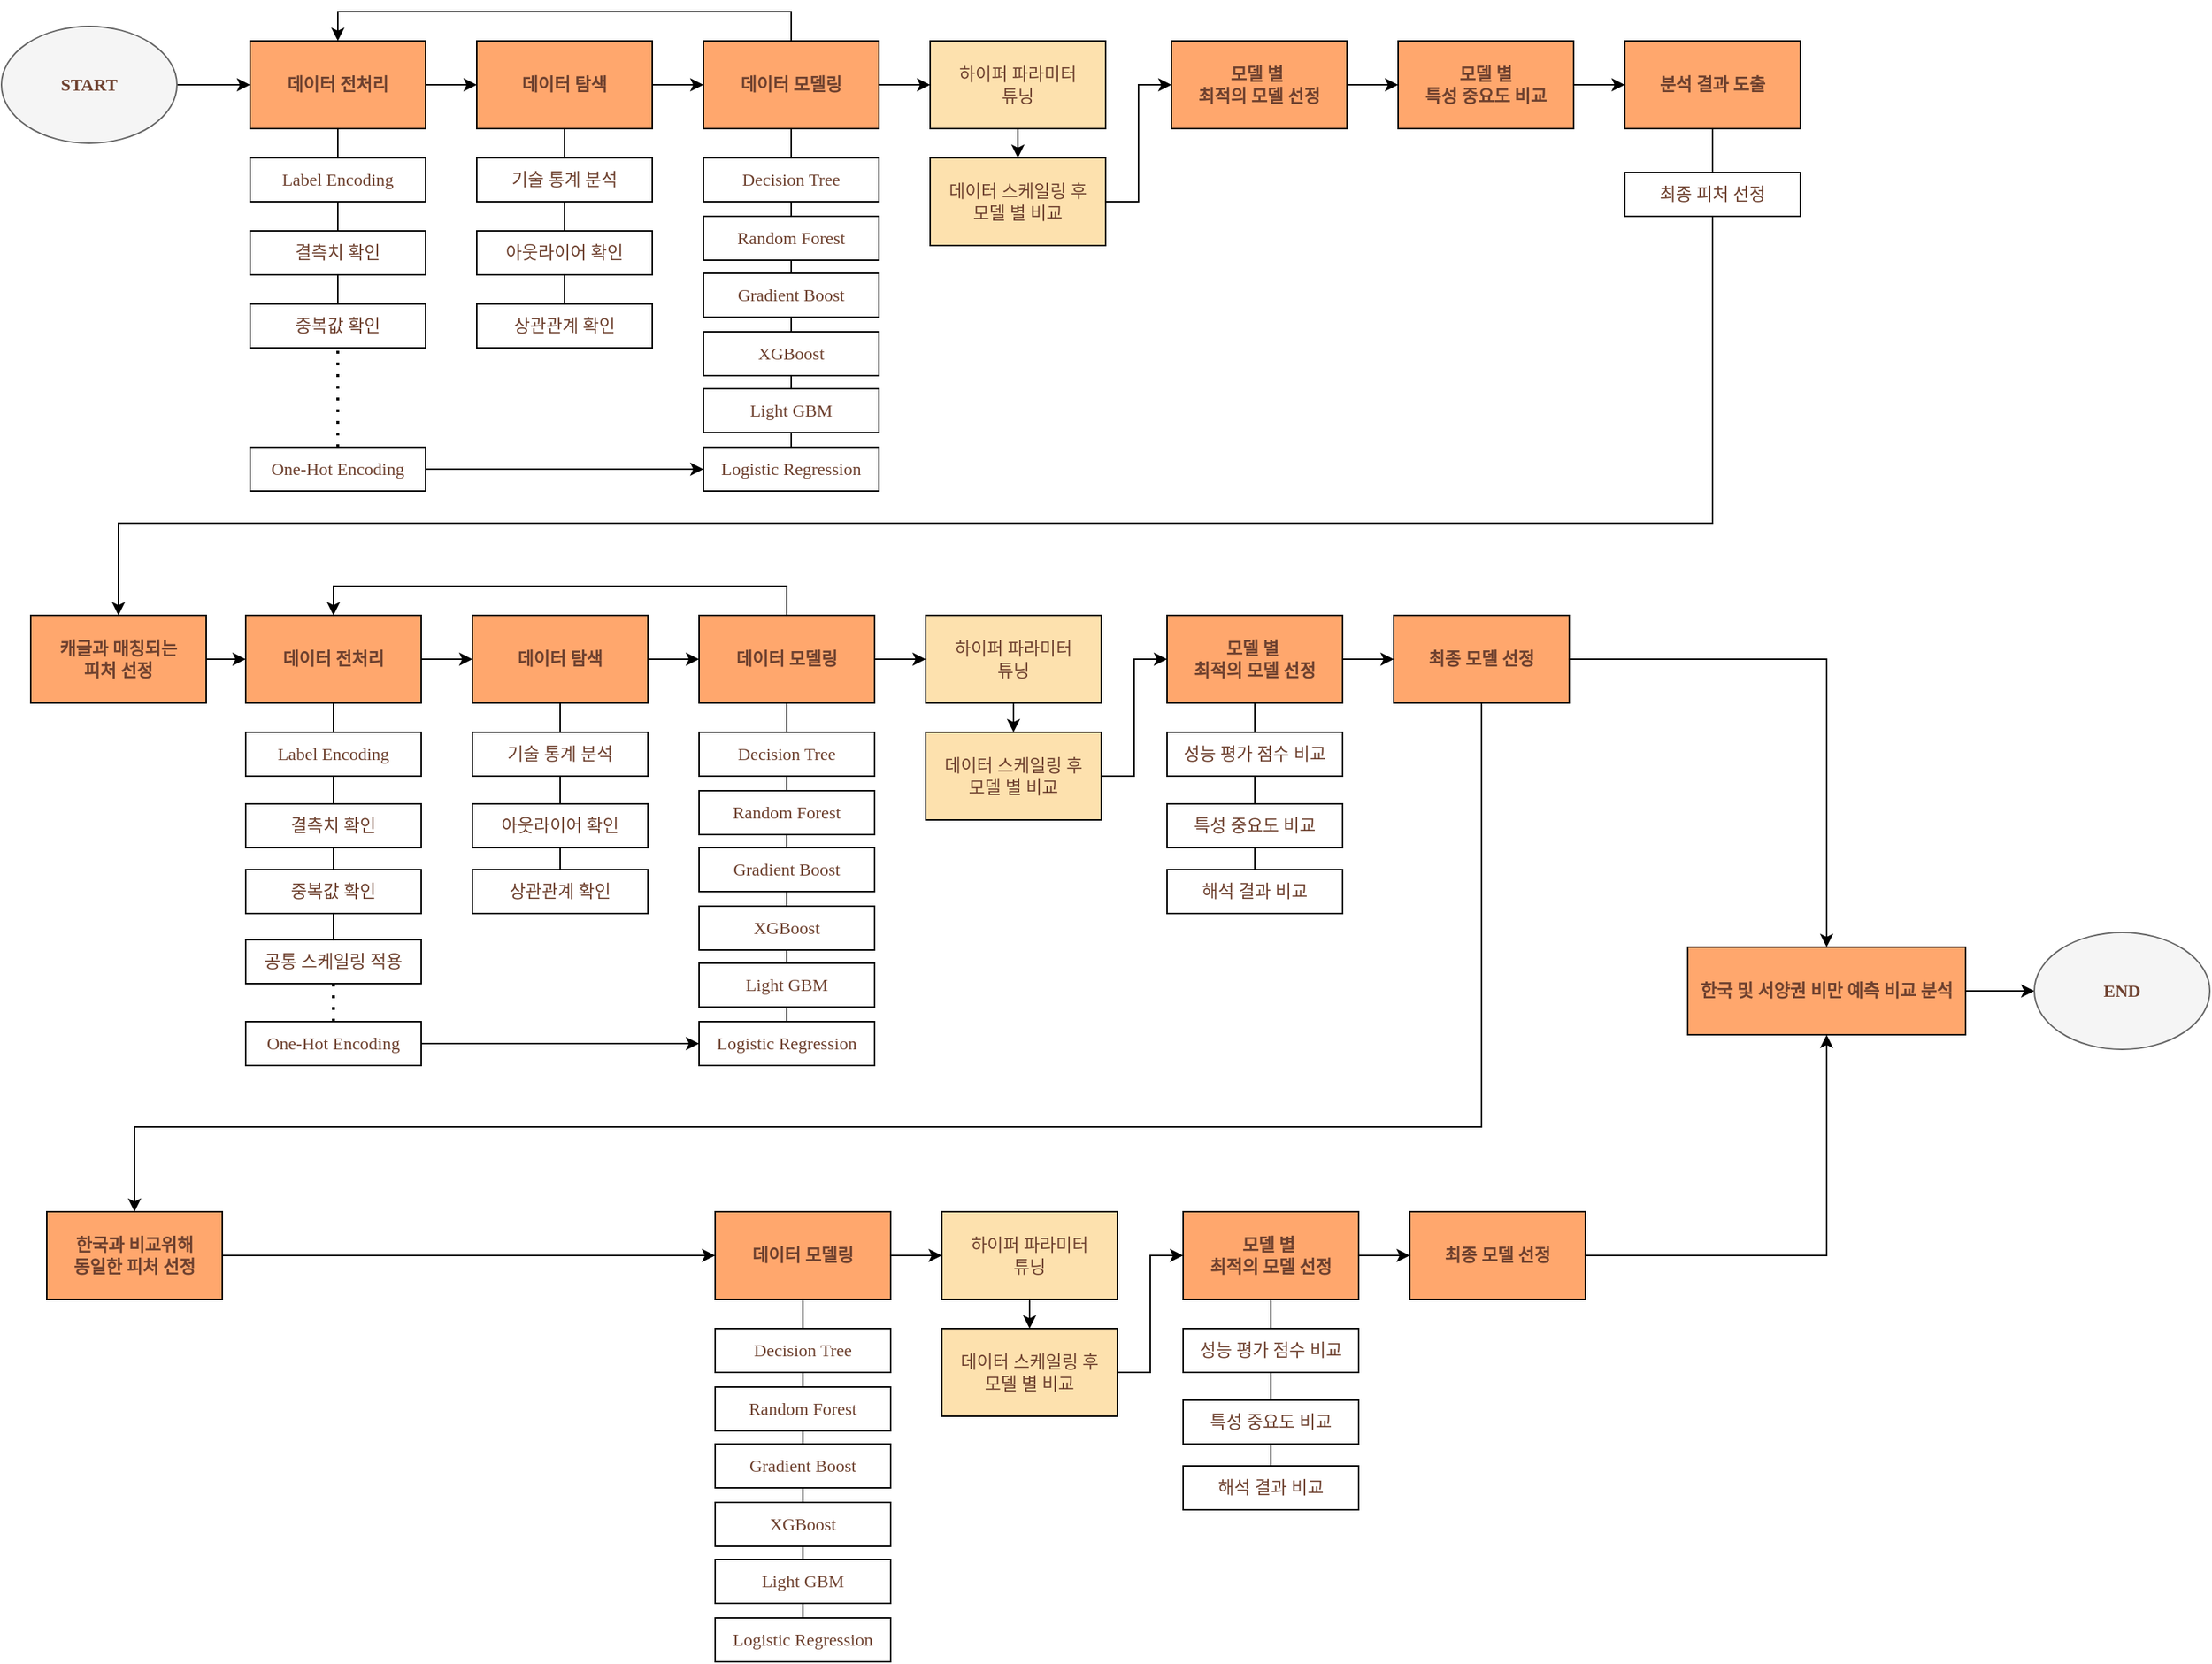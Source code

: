 <mxfile version="24.0.2" type="google">
  <diagram id="kgpKYQtTHZ0yAKxKKP6v" name="Page-1">
    <mxGraphModel grid="0" page="1" gridSize="10" guides="1" tooltips="1" connect="1" arrows="1" fold="1" pageScale="1" pageWidth="850" pageHeight="1300" background="none" math="0" shadow="0">
      <root>
        <mxCell id="0" />
        <mxCell id="1" parent="0" />
        <mxCell id="z5diguLAyFhDsmtFu7SF-65" style="edgeStyle=orthogonalEdgeStyle;rounded=0;orthogonalLoop=1;jettySize=auto;html=1;exitX=1;exitY=0.5;exitDx=0;exitDy=0;fontFamily=noto sans kr;fontColor=#6E412F;" edge="1" parent="1" source="z5diguLAyFhDsmtFu7SF-8" target="z5diguLAyFhDsmtFu7SF-10">
          <mxGeometry relative="1" as="geometry" />
        </mxCell>
        <mxCell id="z5diguLAyFhDsmtFu7SF-8" value="데이터 전처리" style="rounded=0;whiteSpace=wrap;html=1;fontFamily=noto sans kr;fillColor=#FFA76D;fontColor=#6E412F;fontStyle=1" vertex="1" parent="1">
          <mxGeometry x="293" y="130" width="120" height="60" as="geometry" />
        </mxCell>
        <mxCell id="z5diguLAyFhDsmtFu7SF-66" style="edgeStyle=orthogonalEdgeStyle;rounded=0;orthogonalLoop=1;jettySize=auto;html=1;exitX=1;exitY=0.5;exitDx=0;exitDy=0;entryX=0;entryY=0.5;entryDx=0;entryDy=0;fontFamily=noto sans kr;fontColor=#6E412F;" edge="1" parent="1" source="z5diguLAyFhDsmtFu7SF-10" target="z5diguLAyFhDsmtFu7SF-11">
          <mxGeometry relative="1" as="geometry" />
        </mxCell>
        <mxCell id="z5diguLAyFhDsmtFu7SF-10" value="데이터 탐색" style="rounded=0;whiteSpace=wrap;html=1;fontFamily=noto sans kr;fillColor=#FFA76D;fontColor=#6E412F;fontStyle=1" vertex="1" parent="1">
          <mxGeometry x="448" y="130" width="120" height="60" as="geometry" />
        </mxCell>
        <mxCell id="z5diguLAyFhDsmtFu7SF-144" style="edgeStyle=orthogonalEdgeStyle;rounded=0;orthogonalLoop=1;jettySize=auto;html=1;exitX=0.5;exitY=0;exitDx=0;exitDy=0;entryX=0.5;entryY=0;entryDx=0;entryDy=0;fontFamily=noto sans kr;fontColor=#6E412F;" edge="1" parent="1" source="z5diguLAyFhDsmtFu7SF-11" target="z5diguLAyFhDsmtFu7SF-8">
          <mxGeometry relative="1" as="geometry" />
        </mxCell>
        <mxCell id="z5diguLAyFhDsmtFu7SF-149" style="edgeStyle=orthogonalEdgeStyle;rounded=0;orthogonalLoop=1;jettySize=auto;html=1;exitX=1;exitY=0.5;exitDx=0;exitDy=0;entryX=0;entryY=0.5;entryDx=0;entryDy=0;fontFamily=noto sans kr;fontColor=#6E412F;" edge="1" parent="1" source="z5diguLAyFhDsmtFu7SF-11" target="z5diguLAyFhDsmtFu7SF-91">
          <mxGeometry relative="1" as="geometry" />
        </mxCell>
        <mxCell id="z5diguLAyFhDsmtFu7SF-11" value="데이터 모델링" style="rounded=0;whiteSpace=wrap;html=1;fontFamily=noto sans kr;fillColor=#FFA76D;fontColor=#6E412F;fontStyle=1" vertex="1" parent="1">
          <mxGeometry x="603" y="130" width="120" height="60" as="geometry" />
        </mxCell>
        <mxCell id="z5diguLAyFhDsmtFu7SF-13" value="분석 결과 도출" style="rounded=0;whiteSpace=wrap;html=1;fontFamily=noto sans kr;fillColor=#FFA76D;fontColor=#6E412F;fontStyle=1" vertex="1" parent="1">
          <mxGeometry x="1233" y="130" width="120" height="60" as="geometry" />
        </mxCell>
        <mxCell id="z5diguLAyFhDsmtFu7SF-14" value="Decision Tree" style="rounded=0;whiteSpace=wrap;html=1;fontFamily=noto sans kr;fontColor=#6E412F;" vertex="1" parent="1">
          <mxGeometry x="603" y="210" width="120" height="30" as="geometry" />
        </mxCell>
        <mxCell id="z5diguLAyFhDsmtFu7SF-15" value="Random Forest" style="rounded=0;whiteSpace=wrap;html=1;fontFamily=noto sans kr;fontColor=#6E412F;" vertex="1" parent="1">
          <mxGeometry x="603" y="250" width="120" height="30" as="geometry" />
        </mxCell>
        <mxCell id="z5diguLAyFhDsmtFu7SF-17" value="Gradient Boost" style="rounded=0;whiteSpace=wrap;html=1;fontFamily=noto sans kr;fontColor=#6E412F;" vertex="1" parent="1">
          <mxGeometry x="603" y="289" width="120" height="30" as="geometry" />
        </mxCell>
        <mxCell id="z5diguLAyFhDsmtFu7SF-18" value="XGBoost" style="rounded=0;whiteSpace=wrap;html=1;fontFamily=noto sans kr;fontColor=#6E412F;" vertex="1" parent="1">
          <mxGeometry x="603" y="329" width="120" height="30" as="geometry" />
        </mxCell>
        <mxCell id="z5diguLAyFhDsmtFu7SF-19" value="Light GBM" style="rounded=0;whiteSpace=wrap;html=1;fontFamily=noto sans kr;fontColor=#6E412F;" vertex="1" parent="1">
          <mxGeometry x="603" y="368" width="120" height="30" as="geometry" />
        </mxCell>
        <mxCell id="z5diguLAyFhDsmtFu7SF-20" value="Logistic Regression" style="rounded=0;whiteSpace=wrap;html=1;fontFamily=noto sans kr;fontColor=#6E412F;" vertex="1" parent="1">
          <mxGeometry x="603" y="408" width="120" height="30" as="geometry" />
        </mxCell>
        <mxCell id="z5diguLAyFhDsmtFu7SF-28" value="Label Encoding" style="rounded=0;whiteSpace=wrap;html=1;fontFamily=noto sans kr;fontColor=#6E412F;" vertex="1" parent="1">
          <mxGeometry x="293" y="210" width="120" height="30" as="geometry" />
        </mxCell>
        <mxCell id="z5diguLAyFhDsmtFu7SF-31" value="결측치 확인" style="rounded=0;whiteSpace=wrap;html=1;fontFamily=noto sans kr;fontColor=#6E412F;" vertex="1" parent="1">
          <mxGeometry x="293" y="260" width="120" height="30" as="geometry" />
        </mxCell>
        <mxCell id="z5diguLAyFhDsmtFu7SF-33" value="중복값 확인" style="rounded=0;whiteSpace=wrap;html=1;fontFamily=noto sans kr;fontColor=#6E412F;" vertex="1" parent="1">
          <mxGeometry x="293" y="310" width="120" height="30" as="geometry" />
        </mxCell>
        <mxCell id="z5diguLAyFhDsmtFu7SF-39" value="기술 통계 분석" style="rounded=0;whiteSpace=wrap;html=1;fontFamily=noto sans kr;fontColor=#6E412F;" vertex="1" parent="1">
          <mxGeometry x="448" y="210" width="120" height="30" as="geometry" />
        </mxCell>
        <mxCell id="z5diguLAyFhDsmtFu7SF-40" value="아웃라이어 확인" style="rounded=0;whiteSpace=wrap;html=1;fontFamily=noto sans kr;fontColor=#6E412F;" vertex="1" parent="1">
          <mxGeometry x="448" y="260" width="120" height="30" as="geometry" />
        </mxCell>
        <mxCell id="z5diguLAyFhDsmtFu7SF-41" value="상관관계 확인" style="rounded=0;whiteSpace=wrap;html=1;fontFamily=noto sans kr;fontColor=#6E412F;" vertex="1" parent="1">
          <mxGeometry x="448" y="310" width="120" height="30" as="geometry" />
        </mxCell>
        <mxCell id="z5diguLAyFhDsmtFu7SF-61" value="" style="endArrow=none;html=1;rounded=0;entryX=0.5;entryY=1;entryDx=0;entryDy=0;exitX=0.5;exitY=0;exitDx=0;exitDy=0;fontFamily=noto sans kr;fontColor=#6E412F;" edge="1" parent="1" source="z5diguLAyFhDsmtFu7SF-31" target="z5diguLAyFhDsmtFu7SF-28">
          <mxGeometry width="50" height="50" relative="1" as="geometry">
            <mxPoint x="423" y="199" as="sourcePoint" />
            <mxPoint x="473" y="249" as="targetPoint" />
          </mxGeometry>
        </mxCell>
        <mxCell id="z5diguLAyFhDsmtFu7SF-63" value="" style="endArrow=none;html=1;rounded=0;entryX=0.5;entryY=1;entryDx=0;entryDy=0;exitX=0.5;exitY=0;exitDx=0;exitDy=0;fontFamily=noto sans kr;fontColor=#6E412F;" edge="1" parent="1" source="z5diguLAyFhDsmtFu7SF-33" target="z5diguLAyFhDsmtFu7SF-31">
          <mxGeometry width="50" height="50" relative="1" as="geometry">
            <mxPoint x="423" y="359" as="sourcePoint" />
            <mxPoint x="473" y="409" as="targetPoint" />
          </mxGeometry>
        </mxCell>
        <mxCell id="z5diguLAyFhDsmtFu7SF-70" value="" style="endArrow=none;html=1;rounded=0;entryX=0.5;entryY=1;entryDx=0;entryDy=0;exitX=0.5;exitY=0;exitDx=0;exitDy=0;fontFamily=noto sans kr;fontColor=#6E412F;" edge="1" parent="1" source="z5diguLAyFhDsmtFu7SF-28" target="z5diguLAyFhDsmtFu7SF-8">
          <mxGeometry width="50" height="50" relative="1" as="geometry">
            <mxPoint x="603" y="320" as="sourcePoint" />
            <mxPoint x="653" y="270" as="targetPoint" />
          </mxGeometry>
        </mxCell>
        <mxCell id="z5diguLAyFhDsmtFu7SF-74" value="" style="endArrow=none;html=1;rounded=0;exitX=0.5;exitY=0;exitDx=0;exitDy=0;entryX=0.5;entryY=1;entryDx=0;entryDy=0;fontFamily=noto sans kr;fontColor=#6E412F;" edge="1" parent="1" source="z5diguLAyFhDsmtFu7SF-39" target="z5diguLAyFhDsmtFu7SF-10">
          <mxGeometry width="50" height="50" relative="1" as="geometry">
            <mxPoint x="493" y="240" as="sourcePoint" />
            <mxPoint x="543" y="190" as="targetPoint" />
          </mxGeometry>
        </mxCell>
        <mxCell id="z5diguLAyFhDsmtFu7SF-75" value="" style="endArrow=none;html=1;rounded=0;entryX=0.5;entryY=1;entryDx=0;entryDy=0;fontFamily=noto sans kr;fontColor=#6E412F;" edge="1" parent="1" source="z5diguLAyFhDsmtFu7SF-40" target="z5diguLAyFhDsmtFu7SF-39">
          <mxGeometry width="50" height="50" relative="1" as="geometry">
            <mxPoint x="673" y="330" as="sourcePoint" />
            <mxPoint x="723" y="280" as="targetPoint" />
          </mxGeometry>
        </mxCell>
        <mxCell id="z5diguLAyFhDsmtFu7SF-76" value="" style="endArrow=none;html=1;rounded=0;entryX=0.5;entryY=1;entryDx=0;entryDy=0;exitX=0.5;exitY=0;exitDx=0;exitDy=0;fontFamily=noto sans kr;fontColor=#6E412F;" edge="1" parent="1" source="z5diguLAyFhDsmtFu7SF-41" target="z5diguLAyFhDsmtFu7SF-40">
          <mxGeometry width="50" height="50" relative="1" as="geometry">
            <mxPoint x="673" y="330" as="sourcePoint" />
            <mxPoint x="723" y="280" as="targetPoint" />
          </mxGeometry>
        </mxCell>
        <mxCell id="z5diguLAyFhDsmtFu7SF-78" value="" style="endArrow=none;html=1;rounded=0;entryX=0.5;entryY=1;entryDx=0;entryDy=0;exitX=0.5;exitY=0;exitDx=0;exitDy=0;fontFamily=noto sans kr;fontColor=#6E412F;" edge="1" parent="1" source="z5diguLAyFhDsmtFu7SF-15" target="z5diguLAyFhDsmtFu7SF-14">
          <mxGeometry width="50" height="50" relative="1" as="geometry">
            <mxPoint x="773" y="330" as="sourcePoint" />
            <mxPoint x="823" y="280" as="targetPoint" />
          </mxGeometry>
        </mxCell>
        <mxCell id="z5diguLAyFhDsmtFu7SF-79" value="" style="endArrow=none;html=1;rounded=0;entryX=0.5;entryY=1;entryDx=0;entryDy=0;exitX=0.5;exitY=0;exitDx=0;exitDy=0;fontFamily=noto sans kr;fontColor=#6E412F;" edge="1" parent="1" source="z5diguLAyFhDsmtFu7SF-17" target="z5diguLAyFhDsmtFu7SF-15">
          <mxGeometry width="50" height="50" relative="1" as="geometry">
            <mxPoint x="773" y="330" as="sourcePoint" />
            <mxPoint x="823" y="280" as="targetPoint" />
          </mxGeometry>
        </mxCell>
        <mxCell id="z5diguLAyFhDsmtFu7SF-80" value="" style="endArrow=none;html=1;rounded=0;entryX=0.5;entryY=1;entryDx=0;entryDy=0;exitX=0.5;exitY=0;exitDx=0;exitDy=0;fontFamily=noto sans kr;fontColor=#6E412F;" edge="1" parent="1" source="z5diguLAyFhDsmtFu7SF-18" target="z5diguLAyFhDsmtFu7SF-17">
          <mxGeometry width="50" height="50" relative="1" as="geometry">
            <mxPoint x="773" y="330" as="sourcePoint" />
            <mxPoint x="823" y="280" as="targetPoint" />
          </mxGeometry>
        </mxCell>
        <mxCell id="z5diguLAyFhDsmtFu7SF-81" value="" style="endArrow=none;html=1;rounded=0;entryX=0.5;entryY=1;entryDx=0;entryDy=0;exitX=0.5;exitY=0;exitDx=0;exitDy=0;fontFamily=noto sans kr;fontColor=#6E412F;" edge="1" parent="1" source="z5diguLAyFhDsmtFu7SF-19" target="z5diguLAyFhDsmtFu7SF-18">
          <mxGeometry width="50" height="50" relative="1" as="geometry">
            <mxPoint x="773" y="330" as="sourcePoint" />
            <mxPoint x="823" y="280" as="targetPoint" />
          </mxGeometry>
        </mxCell>
        <mxCell id="z5diguLAyFhDsmtFu7SF-82" value="" style="endArrow=none;html=1;rounded=0;entryX=0.5;entryY=1;entryDx=0;entryDy=0;exitX=0.5;exitY=0;exitDx=0;exitDy=0;fontFamily=noto sans kr;fontColor=#6E412F;" edge="1" parent="1" source="z5diguLAyFhDsmtFu7SF-20" target="z5diguLAyFhDsmtFu7SF-19">
          <mxGeometry width="50" height="50" relative="1" as="geometry">
            <mxPoint x="773" y="330" as="sourcePoint" />
            <mxPoint x="823" y="280" as="targetPoint" />
          </mxGeometry>
        </mxCell>
        <mxCell id="z5diguLAyFhDsmtFu7SF-83" value="" style="endArrow=none;html=1;rounded=0;entryX=0.5;entryY=1;entryDx=0;entryDy=0;exitX=0.5;exitY=0;exitDx=0;exitDy=0;fontFamily=noto sans kr;fontColor=#6E412F;" edge="1" parent="1" source="z5diguLAyFhDsmtFu7SF-14" target="z5diguLAyFhDsmtFu7SF-11">
          <mxGeometry width="50" height="50" relative="1" as="geometry">
            <mxPoint x="773" y="330" as="sourcePoint" />
            <mxPoint x="823" y="280" as="targetPoint" />
          </mxGeometry>
        </mxCell>
        <mxCell id="z5diguLAyFhDsmtFu7SF-150" style="edgeStyle=orthogonalEdgeStyle;rounded=0;orthogonalLoop=1;jettySize=auto;html=1;exitX=0.5;exitY=1;exitDx=0;exitDy=0;entryX=0.5;entryY=0;entryDx=0;entryDy=0;fontFamily=noto sans kr;fontColor=#6E412F;" edge="1" parent="1" source="z5diguLAyFhDsmtFu7SF-91" target="z5diguLAyFhDsmtFu7SF-145">
          <mxGeometry relative="1" as="geometry" />
        </mxCell>
        <mxCell id="z5diguLAyFhDsmtFu7SF-91" value="하이퍼 파라미터&lt;div&gt;튜닝&lt;/div&gt;" style="rounded=0;whiteSpace=wrap;html=1;fontFamily=noto sans kr;fontColor=#6E412F;fillColor=#FDE1AE;" vertex="1" parent="1">
          <mxGeometry x="758" y="130" width="120" height="60" as="geometry" />
        </mxCell>
        <mxCell id="z5diguLAyFhDsmtFu7SF-97" style="edgeStyle=orthogonalEdgeStyle;rounded=0;orthogonalLoop=1;jettySize=auto;html=1;exitX=1;exitY=0.5;exitDx=0;exitDy=0;entryX=0;entryY=0.5;entryDx=0;entryDy=0;fontFamily=noto sans kr;fontColor=#6E412F;" edge="1" parent="1" source="z5diguLAyFhDsmtFu7SF-93" target="z5diguLAyFhDsmtFu7SF-96">
          <mxGeometry relative="1" as="geometry" />
        </mxCell>
        <mxCell id="z5diguLAyFhDsmtFu7SF-93" value="모델 별&amp;nbsp;&lt;div&gt;최적의 모델 선정&lt;/div&gt;" style="rounded=0;whiteSpace=wrap;html=1;fontFamily=noto sans kr;fillColor=#FFA76D;fontColor=#6E412F;fontStyle=1" vertex="1" parent="1">
          <mxGeometry x="923" y="130" width="120" height="60" as="geometry" />
        </mxCell>
        <mxCell id="z5diguLAyFhDsmtFu7SF-101" style="edgeStyle=orthogonalEdgeStyle;rounded=0;orthogonalLoop=1;jettySize=auto;html=1;exitX=1;exitY=0.5;exitDx=0;exitDy=0;entryX=0;entryY=0.5;entryDx=0;entryDy=0;fontFamily=noto sans kr;fontColor=#6E412F;" edge="1" parent="1" source="z5diguLAyFhDsmtFu7SF-96" target="z5diguLAyFhDsmtFu7SF-13">
          <mxGeometry relative="1" as="geometry" />
        </mxCell>
        <mxCell id="z5diguLAyFhDsmtFu7SF-96" value="모델 별&lt;div&gt;특성 중요도 비교&lt;/div&gt;" style="rounded=0;whiteSpace=wrap;html=1;fontFamily=noto sans kr;fillColor=#FFA76D;fontColor=#6E412F;fontStyle=1" vertex="1" parent="1">
          <mxGeometry x="1078" y="130" width="120" height="60" as="geometry" />
        </mxCell>
        <mxCell id="z5diguLAyFhDsmtFu7SF-328" style="edgeStyle=orthogonalEdgeStyle;rounded=0;orthogonalLoop=1;jettySize=auto;html=1;exitX=0.5;exitY=1;exitDx=0;exitDy=0;entryX=0.5;entryY=0;entryDx=0;entryDy=0;fontFamily=noto sans kr;fontColor=#6E412F;" edge="1" parent="1" source="z5diguLAyFhDsmtFu7SF-140" target="z5diguLAyFhDsmtFu7SF-199">
          <mxGeometry relative="1" as="geometry">
            <Array as="points">
              <mxPoint x="1293" y="460" />
              <mxPoint x="203" y="460" />
            </Array>
          </mxGeometry>
        </mxCell>
        <mxCell id="z5diguLAyFhDsmtFu7SF-140" value="최종 피처 선정" style="rounded=0;whiteSpace=wrap;html=1;fontFamily=noto sans kr;fontColor=#6E412F;" vertex="1" parent="1">
          <mxGeometry x="1233" y="220" width="120" height="30" as="geometry" />
        </mxCell>
        <mxCell id="z5diguLAyFhDsmtFu7SF-142" value="" style="endArrow=none;html=1;rounded=0;entryX=0.5;entryY=1;entryDx=0;entryDy=0;exitX=0.5;exitY=0;exitDx=0;exitDy=0;fontFamily=noto sans kr;fontColor=#6E412F;" edge="1" parent="1" source="z5diguLAyFhDsmtFu7SF-140" target="z5diguLAyFhDsmtFu7SF-13">
          <mxGeometry width="50" height="50" relative="1" as="geometry">
            <mxPoint x="383" y="230" as="sourcePoint" />
            <mxPoint x="383" y="210" as="targetPoint" />
          </mxGeometry>
        </mxCell>
        <mxCell id="z5diguLAyFhDsmtFu7SF-151" style="edgeStyle=orthogonalEdgeStyle;rounded=0;orthogonalLoop=1;jettySize=auto;html=1;exitX=1;exitY=0.5;exitDx=0;exitDy=0;entryX=0;entryY=0.5;entryDx=0;entryDy=0;fontFamily=noto sans kr;fontColor=#6E412F;" edge="1" parent="1" source="z5diguLAyFhDsmtFu7SF-145" target="z5diguLAyFhDsmtFu7SF-93">
          <mxGeometry relative="1" as="geometry" />
        </mxCell>
        <mxCell id="z5diguLAyFhDsmtFu7SF-145" value="데이터&amp;nbsp;&lt;span style=&quot;background-color: initial;&quot;&gt;스케일링 후&lt;/span&gt;&lt;div&gt;&lt;span style=&quot;background-color: initial;&quot;&gt;모델 별 비교&lt;/span&gt;&lt;/div&gt;" style="rounded=0;whiteSpace=wrap;html=1;fontFamily=noto sans kr;fontColor=#6E412F;fillColor=#FDE1AE;" vertex="1" parent="1">
          <mxGeometry x="758" y="210" width="120" height="60" as="geometry" />
        </mxCell>
        <mxCell id="z5diguLAyFhDsmtFu7SF-153" style="edgeStyle=orthogonalEdgeStyle;rounded=0;orthogonalLoop=1;jettySize=auto;html=1;exitX=1;exitY=0.5;exitDx=0;exitDy=0;fontFamily=noto sans kr;fontColor=#6E412F;" edge="1" parent="1" source="z5diguLAyFhDsmtFu7SF-152" target="z5diguLAyFhDsmtFu7SF-20">
          <mxGeometry relative="1" as="geometry" />
        </mxCell>
        <mxCell id="z5diguLAyFhDsmtFu7SF-152" value="One-Hot Encoding" style="rounded=0;whiteSpace=wrap;html=1;fontFamily=noto sans kr;fontColor=#6E412F;" vertex="1" parent="1">
          <mxGeometry x="293" y="408" width="120" height="30" as="geometry" />
        </mxCell>
        <mxCell id="z5diguLAyFhDsmtFu7SF-155" value="" style="endArrow=none;dashed=1;html=1;dashPattern=1 3;strokeWidth=2;rounded=0;entryX=0.5;entryY=1;entryDx=0;entryDy=0;exitX=0.5;exitY=0;exitDx=0;exitDy=0;fontFamily=noto sans kr;fontColor=#6E412F;" edge="1" parent="1" source="z5diguLAyFhDsmtFu7SF-152" target="z5diguLAyFhDsmtFu7SF-33">
          <mxGeometry width="50" height="50" relative="1" as="geometry">
            <mxPoint x="633" y="410" as="sourcePoint" />
            <mxPoint x="683" y="360" as="targetPoint" />
          </mxGeometry>
        </mxCell>
        <mxCell id="z5diguLAyFhDsmtFu7SF-322" style="edgeStyle=orthogonalEdgeStyle;rounded=0;orthogonalLoop=1;jettySize=auto;html=1;entryX=0;entryY=0.5;entryDx=0;entryDy=0;fontFamily=noto sans kr;fontColor=#6E412F;" edge="1" parent="1" source="z5diguLAyFhDsmtFu7SF-199" target="z5diguLAyFhDsmtFu7SF-202">
          <mxGeometry relative="1" as="geometry" />
        </mxCell>
        <mxCell id="z5diguLAyFhDsmtFu7SF-199" value="캐글과 매칭되는&lt;div&gt;피처 선정&lt;/div&gt;" style="rounded=0;whiteSpace=wrap;html=1;fontFamily=noto sans kr;fillColor=#FFA76D;fontColor=#6E412F;fontStyle=1" vertex="1" parent="1">
          <mxGeometry x="143" y="523" width="120" height="60" as="geometry" />
        </mxCell>
        <mxCell id="z5diguLAyFhDsmtFu7SF-201" style="edgeStyle=orthogonalEdgeStyle;rounded=0;orthogonalLoop=1;jettySize=auto;html=1;exitX=1;exitY=0.5;exitDx=0;exitDy=0;fontFamily=noto sans kr;fontColor=#6E412F;" edge="1" parent="1" source="z5diguLAyFhDsmtFu7SF-202" target="z5diguLAyFhDsmtFu7SF-204">
          <mxGeometry relative="1" as="geometry" />
        </mxCell>
        <mxCell id="z5diguLAyFhDsmtFu7SF-202" value="데이터 전처리" style="rounded=0;whiteSpace=wrap;html=1;fontFamily=noto sans kr;fillColor=#FFA76D;fontColor=#6E412F;fontStyle=1" vertex="1" parent="1">
          <mxGeometry x="290" y="523" width="120" height="60" as="geometry" />
        </mxCell>
        <mxCell id="z5diguLAyFhDsmtFu7SF-203" style="edgeStyle=orthogonalEdgeStyle;rounded=0;orthogonalLoop=1;jettySize=auto;html=1;exitX=1;exitY=0.5;exitDx=0;exitDy=0;entryX=0;entryY=0.5;entryDx=0;entryDy=0;fontFamily=noto sans kr;fontColor=#6E412F;" edge="1" parent="1" source="z5diguLAyFhDsmtFu7SF-204" target="z5diguLAyFhDsmtFu7SF-207">
          <mxGeometry relative="1" as="geometry" />
        </mxCell>
        <mxCell id="z5diguLAyFhDsmtFu7SF-204" value="데이터 탐색" style="rounded=0;whiteSpace=wrap;html=1;fontFamily=noto sans kr;fillColor=#FFA76D;fontColor=#6E412F;fontStyle=1" vertex="1" parent="1">
          <mxGeometry x="445" y="523" width="120" height="60" as="geometry" />
        </mxCell>
        <mxCell id="z5diguLAyFhDsmtFu7SF-205" style="edgeStyle=orthogonalEdgeStyle;rounded=0;orthogonalLoop=1;jettySize=auto;html=1;exitX=0.5;exitY=0;exitDx=0;exitDy=0;entryX=0.5;entryY=0;entryDx=0;entryDy=0;fontFamily=noto sans kr;fontColor=#6E412F;" edge="1" parent="1" source="z5diguLAyFhDsmtFu7SF-207" target="z5diguLAyFhDsmtFu7SF-202">
          <mxGeometry relative="1" as="geometry" />
        </mxCell>
        <mxCell id="z5diguLAyFhDsmtFu7SF-206" style="edgeStyle=orthogonalEdgeStyle;rounded=0;orthogonalLoop=1;jettySize=auto;html=1;exitX=1;exitY=0.5;exitDx=0;exitDy=0;entryX=0;entryY=0.5;entryDx=0;entryDy=0;fontFamily=noto sans kr;fontColor=#6E412F;" edge="1" parent="1" source="z5diguLAyFhDsmtFu7SF-207" target="z5diguLAyFhDsmtFu7SF-233">
          <mxGeometry relative="1" as="geometry" />
        </mxCell>
        <mxCell id="z5diguLAyFhDsmtFu7SF-207" value="데이터 모델링" style="rounded=0;whiteSpace=wrap;html=1;fontFamily=noto sans kr;fillColor=#FFA76D;fontColor=#6E412F;fontStyle=1" vertex="1" parent="1">
          <mxGeometry x="600" y="523" width="120" height="60" as="geometry" />
        </mxCell>
        <mxCell id="z5diguLAyFhDsmtFu7SF-208" value="Decision Tree" style="rounded=0;whiteSpace=wrap;html=1;fontFamily=noto sans kr;fontColor=#6E412F;" vertex="1" parent="1">
          <mxGeometry x="600" y="603" width="120" height="30" as="geometry" />
        </mxCell>
        <mxCell id="z5diguLAyFhDsmtFu7SF-209" value="Random Forest" style="rounded=0;whiteSpace=wrap;html=1;fontFamily=noto sans kr;fontColor=#6E412F;" vertex="1" parent="1">
          <mxGeometry x="600" y="643" width="120" height="30" as="geometry" />
        </mxCell>
        <mxCell id="z5diguLAyFhDsmtFu7SF-210" value="Gradient Boost" style="rounded=0;whiteSpace=wrap;html=1;fontFamily=noto sans kr;fontColor=#6E412F;" vertex="1" parent="1">
          <mxGeometry x="600" y="682" width="120" height="30" as="geometry" />
        </mxCell>
        <mxCell id="z5diguLAyFhDsmtFu7SF-211" value="XGBoost" style="rounded=0;whiteSpace=wrap;html=1;fontFamily=noto sans kr;fontColor=#6E412F;" vertex="1" parent="1">
          <mxGeometry x="600" y="722" width="120" height="30" as="geometry" />
        </mxCell>
        <mxCell id="z5diguLAyFhDsmtFu7SF-212" value="Light GBM" style="rounded=0;whiteSpace=wrap;html=1;fontFamily=noto sans kr;fontColor=#6E412F;" vertex="1" parent="1">
          <mxGeometry x="600" y="761" width="120" height="30" as="geometry" />
        </mxCell>
        <mxCell id="z5diguLAyFhDsmtFu7SF-213" value="Logistic Regression" style="rounded=0;whiteSpace=wrap;html=1;fontFamily=noto sans kr;fontColor=#6E412F;" vertex="1" parent="1">
          <mxGeometry x="600" y="801" width="120" height="30" as="geometry" />
        </mxCell>
        <mxCell id="z5diguLAyFhDsmtFu7SF-214" value="Label Encoding" style="rounded=0;whiteSpace=wrap;html=1;fontFamily=noto sans kr;fontColor=#6E412F;" vertex="1" parent="1">
          <mxGeometry x="290" y="603" width="120" height="30" as="geometry" />
        </mxCell>
        <mxCell id="z5diguLAyFhDsmtFu7SF-215" value="결측치 확인" style="rounded=0;whiteSpace=wrap;html=1;fontFamily=noto sans kr;fontColor=#6E412F;" vertex="1" parent="1">
          <mxGeometry x="290" y="652" width="120" height="30" as="geometry" />
        </mxCell>
        <mxCell id="z5diguLAyFhDsmtFu7SF-216" value="중복값 확인" style="rounded=0;whiteSpace=wrap;html=1;fontFamily=noto sans kr;fontColor=#6E412F;" vertex="1" parent="1">
          <mxGeometry x="290" y="697" width="120" height="30" as="geometry" />
        </mxCell>
        <mxCell id="z5diguLAyFhDsmtFu7SF-217" value="기술 통계 분석" style="rounded=0;whiteSpace=wrap;html=1;fontFamily=noto sans kr;fontColor=#6E412F;" vertex="1" parent="1">
          <mxGeometry x="445" y="603" width="120" height="30" as="geometry" />
        </mxCell>
        <mxCell id="z5diguLAyFhDsmtFu7SF-218" value="아웃라이어 확인" style="rounded=0;whiteSpace=wrap;html=1;fontFamily=noto sans kr;fontColor=#6E412F;" vertex="1" parent="1">
          <mxGeometry x="445" y="652" width="120" height="30" as="geometry" />
        </mxCell>
        <mxCell id="z5diguLAyFhDsmtFu7SF-219" value="상관관계 확인" style="rounded=0;whiteSpace=wrap;html=1;fontFamily=noto sans kr;fontColor=#6E412F;" vertex="1" parent="1">
          <mxGeometry x="445" y="697" width="120" height="30" as="geometry" />
        </mxCell>
        <mxCell id="z5diguLAyFhDsmtFu7SF-220" value="" style="endArrow=none;html=1;rounded=0;entryX=0.5;entryY=1;entryDx=0;entryDy=0;exitX=0.5;exitY=0;exitDx=0;exitDy=0;fontFamily=noto sans kr;fontColor=#6E412F;" edge="1" parent="1" source="z5diguLAyFhDsmtFu7SF-215" target="z5diguLAyFhDsmtFu7SF-214">
          <mxGeometry width="50" height="50" relative="1" as="geometry">
            <mxPoint x="420" y="592" as="sourcePoint" />
            <mxPoint x="470" y="642" as="targetPoint" />
          </mxGeometry>
        </mxCell>
        <mxCell id="z5diguLAyFhDsmtFu7SF-221" value="" style="endArrow=none;html=1;rounded=0;entryX=0.5;entryY=1;entryDx=0;entryDy=0;exitX=0.5;exitY=0;exitDx=0;exitDy=0;fontFamily=noto sans kr;fontColor=#6E412F;" edge="1" parent="1" source="z5diguLAyFhDsmtFu7SF-216" target="z5diguLAyFhDsmtFu7SF-215">
          <mxGeometry width="50" height="50" relative="1" as="geometry">
            <mxPoint x="420" y="752" as="sourcePoint" />
            <mxPoint x="470" y="802" as="targetPoint" />
          </mxGeometry>
        </mxCell>
        <mxCell id="z5diguLAyFhDsmtFu7SF-222" value="" style="endArrow=none;html=1;rounded=0;entryX=0.5;entryY=1;entryDx=0;entryDy=0;exitX=0.5;exitY=0;exitDx=0;exitDy=0;fontFamily=noto sans kr;fontColor=#6E412F;" edge="1" parent="1" source="z5diguLAyFhDsmtFu7SF-214" target="z5diguLAyFhDsmtFu7SF-202">
          <mxGeometry width="50" height="50" relative="1" as="geometry">
            <mxPoint x="600" y="713" as="sourcePoint" />
            <mxPoint x="650" y="663" as="targetPoint" />
          </mxGeometry>
        </mxCell>
        <mxCell id="z5diguLAyFhDsmtFu7SF-223" value="" style="endArrow=none;html=1;rounded=0;exitX=0.5;exitY=0;exitDx=0;exitDy=0;entryX=0.5;entryY=1;entryDx=0;entryDy=0;fontFamily=noto sans kr;fontColor=#6E412F;" edge="1" parent="1" source="z5diguLAyFhDsmtFu7SF-217" target="z5diguLAyFhDsmtFu7SF-204">
          <mxGeometry width="50" height="50" relative="1" as="geometry">
            <mxPoint x="490" y="633" as="sourcePoint" />
            <mxPoint x="540" y="583" as="targetPoint" />
          </mxGeometry>
        </mxCell>
        <mxCell id="z5diguLAyFhDsmtFu7SF-225" value="" style="endArrow=none;html=1;rounded=0;entryX=0.5;entryY=1;entryDx=0;entryDy=0;exitX=0.5;exitY=0;exitDx=0;exitDy=0;fontFamily=noto sans kr;fontColor=#6E412F;" edge="1" parent="1" source="z5diguLAyFhDsmtFu7SF-219" target="z5diguLAyFhDsmtFu7SF-218">
          <mxGeometry width="50" height="50" relative="1" as="geometry">
            <mxPoint x="670" y="723" as="sourcePoint" />
            <mxPoint x="720" y="673" as="targetPoint" />
          </mxGeometry>
        </mxCell>
        <mxCell id="z5diguLAyFhDsmtFu7SF-226" value="" style="endArrow=none;html=1;rounded=0;entryX=0.5;entryY=1;entryDx=0;entryDy=0;exitX=0.5;exitY=0;exitDx=0;exitDy=0;fontFamily=noto sans kr;fontColor=#6E412F;" edge="1" parent="1" source="z5diguLAyFhDsmtFu7SF-209" target="z5diguLAyFhDsmtFu7SF-208">
          <mxGeometry width="50" height="50" relative="1" as="geometry">
            <mxPoint x="770" y="723" as="sourcePoint" />
            <mxPoint x="820" y="673" as="targetPoint" />
          </mxGeometry>
        </mxCell>
        <mxCell id="z5diguLAyFhDsmtFu7SF-227" value="" style="endArrow=none;html=1;rounded=0;entryX=0.5;entryY=1;entryDx=0;entryDy=0;exitX=0.5;exitY=0;exitDx=0;exitDy=0;fontFamily=noto sans kr;fontColor=#6E412F;" edge="1" parent="1" source="z5diguLAyFhDsmtFu7SF-210" target="z5diguLAyFhDsmtFu7SF-209">
          <mxGeometry width="50" height="50" relative="1" as="geometry">
            <mxPoint x="770" y="723" as="sourcePoint" />
            <mxPoint x="820" y="673" as="targetPoint" />
          </mxGeometry>
        </mxCell>
        <mxCell id="z5diguLAyFhDsmtFu7SF-228" value="" style="endArrow=none;html=1;rounded=0;entryX=0.5;entryY=1;entryDx=0;entryDy=0;exitX=0.5;exitY=0;exitDx=0;exitDy=0;fontFamily=noto sans kr;fontColor=#6E412F;" edge="1" parent="1" source="z5diguLAyFhDsmtFu7SF-211" target="z5diguLAyFhDsmtFu7SF-210">
          <mxGeometry width="50" height="50" relative="1" as="geometry">
            <mxPoint x="770" y="723" as="sourcePoint" />
            <mxPoint x="820" y="673" as="targetPoint" />
          </mxGeometry>
        </mxCell>
        <mxCell id="z5diguLAyFhDsmtFu7SF-229" value="" style="endArrow=none;html=1;rounded=0;entryX=0.5;entryY=1;entryDx=0;entryDy=0;exitX=0.5;exitY=0;exitDx=0;exitDy=0;fontFamily=noto sans kr;fontColor=#6E412F;" edge="1" parent="1" source="z5diguLAyFhDsmtFu7SF-212" target="z5diguLAyFhDsmtFu7SF-211">
          <mxGeometry width="50" height="50" relative="1" as="geometry">
            <mxPoint x="770" y="723" as="sourcePoint" />
            <mxPoint x="820" y="673" as="targetPoint" />
          </mxGeometry>
        </mxCell>
        <mxCell id="z5diguLAyFhDsmtFu7SF-230" value="" style="endArrow=none;html=1;rounded=0;entryX=0.5;entryY=1;entryDx=0;entryDy=0;exitX=0.5;exitY=0;exitDx=0;exitDy=0;fontFamily=noto sans kr;fontColor=#6E412F;" edge="1" parent="1" source="z5diguLAyFhDsmtFu7SF-213" target="z5diguLAyFhDsmtFu7SF-212">
          <mxGeometry width="50" height="50" relative="1" as="geometry">
            <mxPoint x="770" y="723" as="sourcePoint" />
            <mxPoint x="820" y="673" as="targetPoint" />
          </mxGeometry>
        </mxCell>
        <mxCell id="z5diguLAyFhDsmtFu7SF-231" value="" style="endArrow=none;html=1;rounded=0;entryX=0.5;entryY=1;entryDx=0;entryDy=0;exitX=0.5;exitY=0;exitDx=0;exitDy=0;fontFamily=noto sans kr;fontColor=#6E412F;" edge="1" parent="1" source="z5diguLAyFhDsmtFu7SF-208" target="z5diguLAyFhDsmtFu7SF-207">
          <mxGeometry width="50" height="50" relative="1" as="geometry">
            <mxPoint x="770" y="723" as="sourcePoint" />
            <mxPoint x="820" y="673" as="targetPoint" />
          </mxGeometry>
        </mxCell>
        <mxCell id="z5diguLAyFhDsmtFu7SF-232" style="edgeStyle=orthogonalEdgeStyle;rounded=0;orthogonalLoop=1;jettySize=auto;html=1;exitX=0.5;exitY=1;exitDx=0;exitDy=0;entryX=0.5;entryY=0;entryDx=0;entryDy=0;fontFamily=noto sans kr;fontColor=#6E412F;" edge="1" parent="1" source="z5diguLAyFhDsmtFu7SF-233" target="z5diguLAyFhDsmtFu7SF-240">
          <mxGeometry relative="1" as="geometry" />
        </mxCell>
        <mxCell id="z5diguLAyFhDsmtFu7SF-233" value="하이퍼 파라미터&lt;div&gt;튜닝&lt;/div&gt;" style="rounded=0;whiteSpace=wrap;html=1;fontFamily=noto sans kr;fontColor=#6E412F;fillColor=#FDE1AE;" vertex="1" parent="1">
          <mxGeometry x="755" y="523" width="120" height="60" as="geometry" />
        </mxCell>
        <mxCell id="z5diguLAyFhDsmtFu7SF-234" style="edgeStyle=orthogonalEdgeStyle;rounded=0;orthogonalLoop=1;jettySize=auto;html=1;exitX=1;exitY=0.5;exitDx=0;exitDy=0;entryX=0;entryY=0.5;entryDx=0;entryDy=0;fontFamily=noto sans kr;fontColor=#6E412F;" edge="1" parent="1" source="z5diguLAyFhDsmtFu7SF-235" target="z5diguLAyFhDsmtFu7SF-237">
          <mxGeometry relative="1" as="geometry" />
        </mxCell>
        <mxCell id="z5diguLAyFhDsmtFu7SF-235" value="모델 별&amp;nbsp;&lt;div&gt;최적의 모델 선정&lt;/div&gt;" style="rounded=0;whiteSpace=wrap;html=1;fontFamily=noto sans kr;fillColor=#FFA76D;fontColor=#6E412F;fontStyle=1" vertex="1" parent="1">
          <mxGeometry x="920" y="523" width="120" height="60" as="geometry" />
        </mxCell>
        <mxCell id="z5diguLAyFhDsmtFu7SF-255" style="edgeStyle=orthogonalEdgeStyle;rounded=0;orthogonalLoop=1;jettySize=auto;html=1;exitX=1;exitY=0.5;exitDx=0;exitDy=0;fontFamily=noto sans kr;fontColor=#6E412F;" edge="1" parent="1" source="z5diguLAyFhDsmtFu7SF-237" target="z5diguLAyFhDsmtFu7SF-254">
          <mxGeometry relative="1" as="geometry" />
        </mxCell>
        <mxCell id="z5diguLAyFhDsmtFu7SF-336" style="edgeStyle=orthogonalEdgeStyle;rounded=0;orthogonalLoop=1;jettySize=auto;html=1;exitX=0.5;exitY=1;exitDx=0;exitDy=0;entryX=0.5;entryY=0;entryDx=0;entryDy=0;fontFamily=noto sans kr;fontColor=#6E412F;" edge="1" parent="1" source="z5diguLAyFhDsmtFu7SF-237" target="z5diguLAyFhDsmtFu7SF-270">
          <mxGeometry relative="1" as="geometry">
            <Array as="points">
              <mxPoint x="1135" y="873" />
              <mxPoint x="214" y="873" />
            </Array>
          </mxGeometry>
        </mxCell>
        <mxCell id="z5diguLAyFhDsmtFu7SF-237" value="최종 모델 선정" style="rounded=0;whiteSpace=wrap;html=1;fontFamily=noto sans kr;fillColor=#FFA76D;fontColor=#6E412F;fontStyle=1" vertex="1" parent="1">
          <mxGeometry x="1075" y="523" width="120" height="60" as="geometry" />
        </mxCell>
        <mxCell id="z5diguLAyFhDsmtFu7SF-239" style="edgeStyle=orthogonalEdgeStyle;rounded=0;orthogonalLoop=1;jettySize=auto;html=1;exitX=1;exitY=0.5;exitDx=0;exitDy=0;entryX=0;entryY=0.5;entryDx=0;entryDy=0;fontFamily=noto sans kr;fontColor=#6E412F;" edge="1" parent="1" source="z5diguLAyFhDsmtFu7SF-240" target="z5diguLAyFhDsmtFu7SF-235">
          <mxGeometry relative="1" as="geometry" />
        </mxCell>
        <mxCell id="z5diguLAyFhDsmtFu7SF-240" value="데이터&amp;nbsp;&lt;span style=&quot;background-color: initial;&quot;&gt;스케일링 후&lt;/span&gt;&lt;div&gt;&lt;span style=&quot;background-color: initial;&quot;&gt;모델 별 비교&lt;/span&gt;&lt;/div&gt;" style="rounded=0;whiteSpace=wrap;html=1;fontFamily=noto sans kr;fontColor=#6E412F;fillColor=#FDE1AE;" vertex="1" parent="1">
          <mxGeometry x="755" y="603" width="120" height="60" as="geometry" />
        </mxCell>
        <mxCell id="z5diguLAyFhDsmtFu7SF-241" style="edgeStyle=orthogonalEdgeStyle;rounded=0;orthogonalLoop=1;jettySize=auto;html=1;exitX=1;exitY=0.5;exitDx=0;exitDy=0;fontFamily=noto sans kr;fontColor=#6E412F;" edge="1" parent="1" source="z5diguLAyFhDsmtFu7SF-242" target="z5diguLAyFhDsmtFu7SF-213">
          <mxGeometry relative="1" as="geometry" />
        </mxCell>
        <mxCell id="z5diguLAyFhDsmtFu7SF-242" value="One-Hot Encoding" style="rounded=0;whiteSpace=wrap;html=1;fontFamily=noto sans kr;fontColor=#6E412F;" vertex="1" parent="1">
          <mxGeometry x="290" y="801" width="120" height="30" as="geometry" />
        </mxCell>
        <mxCell id="z5diguLAyFhDsmtFu7SF-245" value="공통 스케일링 적용" style="rounded=0;whiteSpace=wrap;html=1;fontFamily=noto sans kr;fontColor=#6E412F;" vertex="1" parent="1">
          <mxGeometry x="290" y="745" width="120" height="30" as="geometry" />
        </mxCell>
        <mxCell id="z5diguLAyFhDsmtFu7SF-246" value="" style="endArrow=none;html=1;rounded=0;entryX=0.5;entryY=1;entryDx=0;entryDy=0;exitX=0.5;exitY=0;exitDx=0;exitDy=0;fontFamily=noto sans kr;fontColor=#6E412F;" edge="1" parent="1" source="z5diguLAyFhDsmtFu7SF-245" target="z5diguLAyFhDsmtFu7SF-216">
          <mxGeometry width="50" height="50" relative="1" as="geometry">
            <mxPoint x="451" y="700" as="sourcePoint" />
            <mxPoint x="501" y="650" as="targetPoint" />
          </mxGeometry>
        </mxCell>
        <mxCell id="z5diguLAyFhDsmtFu7SF-248" value="" style="endArrow=none;dashed=1;html=1;dashPattern=1 3;strokeWidth=2;rounded=0;entryX=0.5;entryY=1;entryDx=0;entryDy=0;exitX=0.5;exitY=0;exitDx=0;exitDy=0;fontFamily=noto sans kr;fontColor=#6E412F;" edge="1" parent="1" source="z5diguLAyFhDsmtFu7SF-242" target="z5diguLAyFhDsmtFu7SF-245">
          <mxGeometry width="50" height="50" relative="1" as="geometry">
            <mxPoint x="471" y="730" as="sourcePoint" />
            <mxPoint x="521" y="680" as="targetPoint" />
          </mxGeometry>
        </mxCell>
        <mxCell id="z5diguLAyFhDsmtFu7SF-252" value="" style="endArrow=none;html=1;rounded=0;entryX=0.5;entryY=1;entryDx=0;entryDy=0;exitX=0.5;exitY=0;exitDx=0;exitDy=0;fontFamily=noto sans kr;fontColor=#6E412F;" edge="1" parent="1" source="z5diguLAyFhDsmtFu7SF-218" target="z5diguLAyFhDsmtFu7SF-217">
          <mxGeometry width="50" height="50" relative="1" as="geometry">
            <mxPoint x="511" y="640" as="sourcePoint" />
            <mxPoint x="531" y="630" as="targetPoint" />
          </mxGeometry>
        </mxCell>
        <mxCell id="z5diguLAyFhDsmtFu7SF-333" style="edgeStyle=orthogonalEdgeStyle;rounded=0;orthogonalLoop=1;jettySize=auto;html=1;exitX=1;exitY=0.5;exitDx=0;exitDy=0;entryX=0;entryY=0.5;entryDx=0;entryDy=0;fontFamily=noto sans kr;fontColor=#6E412F;" edge="1" parent="1" source="z5diguLAyFhDsmtFu7SF-254" target="z5diguLAyFhDsmtFu7SF-332">
          <mxGeometry relative="1" as="geometry" />
        </mxCell>
        <mxCell id="z5diguLAyFhDsmtFu7SF-254" value="한국 및 서양권 비만 예측 비교 분석" style="rounded=0;whiteSpace=wrap;html=1;fontFamily=noto sans kr;fillColor=#FFA76D;fontColor=#6E412F;fontStyle=1" vertex="1" parent="1">
          <mxGeometry x="1276" y="750" width="190" height="60" as="geometry" />
        </mxCell>
        <mxCell id="z5diguLAyFhDsmtFu7SF-256" value="" style="endArrow=none;html=1;rounded=0;exitX=0.5;exitY=0;exitDx=0;exitDy=0;entryX=0.5;entryY=1;entryDx=0;entryDy=0;fontFamily=noto sans kr;fontColor=#6E412F;" edge="1" parent="1" source="z5diguLAyFhDsmtFu7SF-257">
          <mxGeometry width="50" height="50" relative="1" as="geometry">
            <mxPoint x="965" y="633" as="sourcePoint" />
            <mxPoint x="980" y="583" as="targetPoint" />
          </mxGeometry>
        </mxCell>
        <mxCell id="z5diguLAyFhDsmtFu7SF-257" value="성능 평가 점수 비교" style="rounded=0;whiteSpace=wrap;html=1;fontFamily=noto sans kr;fontColor=#6E412F;" vertex="1" parent="1">
          <mxGeometry x="920" y="603" width="120" height="30" as="geometry" />
        </mxCell>
        <mxCell id="z5diguLAyFhDsmtFu7SF-258" value="" style="endArrow=none;html=1;rounded=0;entryX=0.5;entryY=1;entryDx=0;entryDy=0;exitX=0.5;exitY=0;exitDx=0;exitDy=0;fontFamily=noto sans kr;fontColor=#6E412F;" edge="1" parent="1" source="z5diguLAyFhDsmtFu7SF-259" target="z5diguLAyFhDsmtFu7SF-257">
          <mxGeometry width="50" height="50" relative="1" as="geometry">
            <mxPoint x="986" y="640" as="sourcePoint" />
            <mxPoint x="1006" y="630" as="targetPoint" />
          </mxGeometry>
        </mxCell>
        <mxCell id="z5diguLAyFhDsmtFu7SF-259" value="특성 중요도 비교" style="rounded=0;whiteSpace=wrap;html=1;fontFamily=noto sans kr;fontColor=#6E412F;" vertex="1" parent="1">
          <mxGeometry x="920" y="652" width="120" height="30" as="geometry" />
        </mxCell>
        <mxCell id="z5diguLAyFhDsmtFu7SF-260" value="" style="endArrow=none;html=1;rounded=0;entryX=0.5;entryY=1;entryDx=0;entryDy=0;exitX=0.5;exitY=0;exitDx=0;exitDy=0;fontFamily=noto sans kr;fontColor=#6E412F;" edge="1" parent="1" source="z5diguLAyFhDsmtFu7SF-261" target="z5diguLAyFhDsmtFu7SF-259">
          <mxGeometry width="50" height="50" relative="1" as="geometry">
            <mxPoint x="1145" y="723" as="sourcePoint" />
            <mxPoint x="1195" y="673" as="targetPoint" />
          </mxGeometry>
        </mxCell>
        <mxCell id="z5diguLAyFhDsmtFu7SF-261" value="해석 결과 비교" style="rounded=0;whiteSpace=wrap;html=1;fontFamily=noto sans kr;fontColor=#6E412F;" vertex="1" parent="1">
          <mxGeometry x="920" y="697" width="120" height="30" as="geometry" />
        </mxCell>
        <mxCell id="z5diguLAyFhDsmtFu7SF-324" style="edgeStyle=orthogonalEdgeStyle;rounded=0;orthogonalLoop=1;jettySize=auto;html=1;exitX=1;exitY=0.5;exitDx=0;exitDy=0;entryX=0;entryY=0.5;entryDx=0;entryDy=0;fontFamily=noto sans kr;fontColor=#6E412F;" edge="1" parent="1" source="z5diguLAyFhDsmtFu7SF-270" target="z5diguLAyFhDsmtFu7SF-277">
          <mxGeometry relative="1" as="geometry" />
        </mxCell>
        <mxCell id="z5diguLAyFhDsmtFu7SF-270" value="한국과 비교위해&lt;div&gt;동일한 피처 선정&lt;/div&gt;" style="rounded=0;whiteSpace=wrap;html=1;fontFamily=noto sans kr;fillColor=#FFA76D;fontColor=#6E412F;fontStyle=1" vertex="1" parent="1">
          <mxGeometry x="154" y="931" width="120" height="60" as="geometry" />
        </mxCell>
        <mxCell id="z5diguLAyFhDsmtFu7SF-276" style="edgeStyle=orthogonalEdgeStyle;rounded=0;orthogonalLoop=1;jettySize=auto;html=1;exitX=1;exitY=0.5;exitDx=0;exitDy=0;entryX=0;entryY=0.5;entryDx=0;entryDy=0;fontFamily=noto sans kr;fontColor=#6E412F;" edge="1" parent="1" source="z5diguLAyFhDsmtFu7SF-277" target="z5diguLAyFhDsmtFu7SF-302">
          <mxGeometry relative="1" as="geometry" />
        </mxCell>
        <mxCell id="z5diguLAyFhDsmtFu7SF-277" value="데이터 모델링" style="rounded=0;whiteSpace=wrap;html=1;fontFamily=noto sans kr;fillColor=#FFA76D;fontColor=#6E412F;fontStyle=1" vertex="1" parent="1">
          <mxGeometry x="611" y="931" width="120" height="60" as="geometry" />
        </mxCell>
        <mxCell id="z5diguLAyFhDsmtFu7SF-278" value="Decision Tree" style="rounded=0;whiteSpace=wrap;html=1;fontFamily=noto sans kr;fontColor=#6E412F;" vertex="1" parent="1">
          <mxGeometry x="611" y="1011" width="120" height="30" as="geometry" />
        </mxCell>
        <mxCell id="z5diguLAyFhDsmtFu7SF-279" value="Random Forest" style="rounded=0;whiteSpace=wrap;html=1;fontFamily=noto sans kr;fontColor=#6E412F;" vertex="1" parent="1">
          <mxGeometry x="611" y="1051" width="120" height="30" as="geometry" />
        </mxCell>
        <mxCell id="z5diguLAyFhDsmtFu7SF-280" value="Gradient Boost" style="rounded=0;whiteSpace=wrap;html=1;fontFamily=noto sans kr;fontColor=#6E412F;" vertex="1" parent="1">
          <mxGeometry x="611" y="1090" width="120" height="30" as="geometry" />
        </mxCell>
        <mxCell id="z5diguLAyFhDsmtFu7SF-281" value="XGBoost" style="rounded=0;whiteSpace=wrap;html=1;fontFamily=noto sans kr;fontColor=#6E412F;" vertex="1" parent="1">
          <mxGeometry x="611" y="1130" width="120" height="30" as="geometry" />
        </mxCell>
        <mxCell id="z5diguLAyFhDsmtFu7SF-282" value="Light GBM" style="rounded=0;whiteSpace=wrap;html=1;fontFamily=noto sans kr;fontColor=#6E412F;" vertex="1" parent="1">
          <mxGeometry x="611" y="1169" width="120" height="30" as="geometry" />
        </mxCell>
        <mxCell id="z5diguLAyFhDsmtFu7SF-283" value="Logistic Regression" style="rounded=0;whiteSpace=wrap;html=1;fontFamily=noto sans kr;fontColor=#6E412F;" vertex="1" parent="1">
          <mxGeometry x="611" y="1209" width="120" height="30" as="geometry" />
        </mxCell>
        <mxCell id="z5diguLAyFhDsmtFu7SF-295" value="" style="endArrow=none;html=1;rounded=0;entryX=0.5;entryY=1;entryDx=0;entryDy=0;exitX=0.5;exitY=0;exitDx=0;exitDy=0;fontFamily=noto sans kr;fontColor=#6E412F;" edge="1" parent="1" source="z5diguLAyFhDsmtFu7SF-279" target="z5diguLAyFhDsmtFu7SF-278">
          <mxGeometry width="50" height="50" relative="1" as="geometry">
            <mxPoint x="781" y="1131" as="sourcePoint" />
            <mxPoint x="831" y="1081" as="targetPoint" />
          </mxGeometry>
        </mxCell>
        <mxCell id="z5diguLAyFhDsmtFu7SF-296" value="" style="endArrow=none;html=1;rounded=0;entryX=0.5;entryY=1;entryDx=0;entryDy=0;exitX=0.5;exitY=0;exitDx=0;exitDy=0;fontFamily=noto sans kr;fontColor=#6E412F;" edge="1" parent="1" source="z5diguLAyFhDsmtFu7SF-280" target="z5diguLAyFhDsmtFu7SF-279">
          <mxGeometry width="50" height="50" relative="1" as="geometry">
            <mxPoint x="781" y="1131" as="sourcePoint" />
            <mxPoint x="831" y="1081" as="targetPoint" />
          </mxGeometry>
        </mxCell>
        <mxCell id="z5diguLAyFhDsmtFu7SF-297" value="" style="endArrow=none;html=1;rounded=0;entryX=0.5;entryY=1;entryDx=0;entryDy=0;exitX=0.5;exitY=0;exitDx=0;exitDy=0;fontFamily=noto sans kr;fontColor=#6E412F;" edge="1" parent="1" source="z5diguLAyFhDsmtFu7SF-281" target="z5diguLAyFhDsmtFu7SF-280">
          <mxGeometry width="50" height="50" relative="1" as="geometry">
            <mxPoint x="781" y="1131" as="sourcePoint" />
            <mxPoint x="831" y="1081" as="targetPoint" />
          </mxGeometry>
        </mxCell>
        <mxCell id="z5diguLAyFhDsmtFu7SF-298" value="" style="endArrow=none;html=1;rounded=0;entryX=0.5;entryY=1;entryDx=0;entryDy=0;exitX=0.5;exitY=0;exitDx=0;exitDy=0;fontFamily=noto sans kr;fontColor=#6E412F;" edge="1" parent="1" source="z5diguLAyFhDsmtFu7SF-282" target="z5diguLAyFhDsmtFu7SF-281">
          <mxGeometry width="50" height="50" relative="1" as="geometry">
            <mxPoint x="781" y="1131" as="sourcePoint" />
            <mxPoint x="831" y="1081" as="targetPoint" />
          </mxGeometry>
        </mxCell>
        <mxCell id="z5diguLAyFhDsmtFu7SF-299" value="" style="endArrow=none;html=1;rounded=0;entryX=0.5;entryY=1;entryDx=0;entryDy=0;exitX=0.5;exitY=0;exitDx=0;exitDy=0;fontFamily=noto sans kr;fontColor=#6E412F;" edge="1" parent="1" source="z5diguLAyFhDsmtFu7SF-283" target="z5diguLAyFhDsmtFu7SF-282">
          <mxGeometry width="50" height="50" relative="1" as="geometry">
            <mxPoint x="781" y="1131" as="sourcePoint" />
            <mxPoint x="831" y="1081" as="targetPoint" />
          </mxGeometry>
        </mxCell>
        <mxCell id="z5diguLAyFhDsmtFu7SF-300" value="" style="endArrow=none;html=1;rounded=0;entryX=0.5;entryY=1;entryDx=0;entryDy=0;exitX=0.5;exitY=0;exitDx=0;exitDy=0;fontFamily=noto sans kr;fontColor=#6E412F;" edge="1" parent="1" source="z5diguLAyFhDsmtFu7SF-278" target="z5diguLAyFhDsmtFu7SF-277">
          <mxGeometry width="50" height="50" relative="1" as="geometry">
            <mxPoint x="781" y="1131" as="sourcePoint" />
            <mxPoint x="831" y="1081" as="targetPoint" />
          </mxGeometry>
        </mxCell>
        <mxCell id="z5diguLAyFhDsmtFu7SF-301" style="edgeStyle=orthogonalEdgeStyle;rounded=0;orthogonalLoop=1;jettySize=auto;html=1;exitX=0.5;exitY=1;exitDx=0;exitDy=0;entryX=0.5;entryY=0;entryDx=0;entryDy=0;fontFamily=noto sans kr;fontColor=#6E412F;" edge="1" parent="1" source="z5diguLAyFhDsmtFu7SF-302" target="z5diguLAyFhDsmtFu7SF-308">
          <mxGeometry relative="1" as="geometry" />
        </mxCell>
        <mxCell id="z5diguLAyFhDsmtFu7SF-302" value="하이퍼 파라미터&lt;div&gt;튜닝&lt;/div&gt;" style="rounded=0;whiteSpace=wrap;html=1;fontFamily=noto sans kr;fontColor=#6E412F;fillColor=#FDE1AE;" vertex="1" parent="1">
          <mxGeometry x="766" y="931" width="120" height="60" as="geometry" />
        </mxCell>
        <mxCell id="z5diguLAyFhDsmtFu7SF-303" style="edgeStyle=orthogonalEdgeStyle;rounded=0;orthogonalLoop=1;jettySize=auto;html=1;exitX=1;exitY=0.5;exitDx=0;exitDy=0;entryX=0;entryY=0.5;entryDx=0;entryDy=0;fontFamily=noto sans kr;fontColor=#6E412F;" edge="1" parent="1" source="z5diguLAyFhDsmtFu7SF-304" target="z5diguLAyFhDsmtFu7SF-306">
          <mxGeometry relative="1" as="geometry" />
        </mxCell>
        <mxCell id="z5diguLAyFhDsmtFu7SF-304" value="모델 별&amp;nbsp;&lt;div&gt;최적의 모델 선정&lt;/div&gt;" style="rounded=0;whiteSpace=wrap;html=1;fontFamily=noto sans kr;fillColor=#FFA76D;fontColor=#6E412F;fontStyle=1" vertex="1" parent="1">
          <mxGeometry x="931" y="931" width="120" height="60" as="geometry" />
        </mxCell>
        <mxCell id="z5diguLAyFhDsmtFu7SF-325" style="edgeStyle=orthogonalEdgeStyle;rounded=0;orthogonalLoop=1;jettySize=auto;html=1;exitX=1;exitY=0.5;exitDx=0;exitDy=0;entryX=0.5;entryY=1;entryDx=0;entryDy=0;fontFamily=noto sans kr;fontColor=#6E412F;" edge="1" parent="1" source="z5diguLAyFhDsmtFu7SF-306" target="z5diguLAyFhDsmtFu7SF-254">
          <mxGeometry relative="1" as="geometry" />
        </mxCell>
        <mxCell id="z5diguLAyFhDsmtFu7SF-306" value="최종 모델 선정" style="rounded=0;whiteSpace=wrap;html=1;fontFamily=noto sans kr;fillColor=#FFA76D;fontColor=#6E412F;fontStyle=1" vertex="1" parent="1">
          <mxGeometry x="1086" y="931" width="120" height="60" as="geometry" />
        </mxCell>
        <mxCell id="z5diguLAyFhDsmtFu7SF-307" style="edgeStyle=orthogonalEdgeStyle;rounded=0;orthogonalLoop=1;jettySize=auto;html=1;exitX=1;exitY=0.5;exitDx=0;exitDy=0;entryX=0;entryY=0.5;entryDx=0;entryDy=0;fontFamily=noto sans kr;fontColor=#6E412F;" edge="1" parent="1" source="z5diguLAyFhDsmtFu7SF-308" target="z5diguLAyFhDsmtFu7SF-304">
          <mxGeometry relative="1" as="geometry" />
        </mxCell>
        <mxCell id="z5diguLAyFhDsmtFu7SF-308" value="데이터&amp;nbsp;&lt;span style=&quot;background-color: initial;&quot;&gt;스케일링 후&lt;/span&gt;&lt;div&gt;&lt;span style=&quot;background-color: initial;&quot;&gt;모델 별 비교&lt;/span&gt;&lt;/div&gt;" style="rounded=0;whiteSpace=wrap;html=1;fontFamily=noto sans kr;fontColor=#6E412F;fillColor=#FDE1AE;" vertex="1" parent="1">
          <mxGeometry x="766" y="1011" width="120" height="60" as="geometry" />
        </mxCell>
        <mxCell id="z5diguLAyFhDsmtFu7SF-316" value="" style="endArrow=none;html=1;rounded=0;exitX=0.5;exitY=0;exitDx=0;exitDy=0;entryX=0.5;entryY=1;entryDx=0;entryDy=0;fontFamily=noto sans kr;fontColor=#6E412F;" edge="1" parent="1" source="z5diguLAyFhDsmtFu7SF-317">
          <mxGeometry width="50" height="50" relative="1" as="geometry">
            <mxPoint x="976" y="1041" as="sourcePoint" />
            <mxPoint x="991" y="991" as="targetPoint" />
          </mxGeometry>
        </mxCell>
        <mxCell id="z5diguLAyFhDsmtFu7SF-317" value="성능 평가 점수 비교" style="rounded=0;whiteSpace=wrap;html=1;fontFamily=noto sans kr;fontColor=#6E412F;" vertex="1" parent="1">
          <mxGeometry x="931" y="1011" width="120" height="30" as="geometry" />
        </mxCell>
        <mxCell id="z5diguLAyFhDsmtFu7SF-318" value="" style="endArrow=none;html=1;rounded=0;entryX=0.5;entryY=1;entryDx=0;entryDy=0;exitX=0.5;exitY=0;exitDx=0;exitDy=0;fontFamily=noto sans kr;fontColor=#6E412F;" edge="1" parent="1" source="z5diguLAyFhDsmtFu7SF-319" target="z5diguLAyFhDsmtFu7SF-317">
          <mxGeometry width="50" height="50" relative="1" as="geometry">
            <mxPoint x="997" y="1048" as="sourcePoint" />
            <mxPoint x="1017" y="1038" as="targetPoint" />
          </mxGeometry>
        </mxCell>
        <mxCell id="z5diguLAyFhDsmtFu7SF-319" value="특성 중요도 비교" style="rounded=0;whiteSpace=wrap;html=1;fontFamily=noto sans kr;fontColor=#6E412F;" vertex="1" parent="1">
          <mxGeometry x="931" y="1060" width="120" height="30" as="geometry" />
        </mxCell>
        <mxCell id="z5diguLAyFhDsmtFu7SF-320" value="" style="endArrow=none;html=1;rounded=0;entryX=0.5;entryY=1;entryDx=0;entryDy=0;exitX=0.5;exitY=0;exitDx=0;exitDy=0;fontFamily=noto sans kr;fontColor=#6E412F;" edge="1" parent="1" source="z5diguLAyFhDsmtFu7SF-321" target="z5diguLAyFhDsmtFu7SF-319">
          <mxGeometry width="50" height="50" relative="1" as="geometry">
            <mxPoint x="1156" y="1131" as="sourcePoint" />
            <mxPoint x="1206" y="1081" as="targetPoint" />
          </mxGeometry>
        </mxCell>
        <mxCell id="z5diguLAyFhDsmtFu7SF-321" value="해석 결과 비교" style="rounded=0;whiteSpace=wrap;html=1;fontFamily=noto sans kr;fontColor=#6E412F;" vertex="1" parent="1">
          <mxGeometry x="931" y="1105" width="120" height="30" as="geometry" />
        </mxCell>
        <mxCell id="z5diguLAyFhDsmtFu7SF-332" value="END" style="ellipse;whiteSpace=wrap;html=1;fillColor=#f5f5f5;fontColor=#6E412F;strokeColor=#666666;fontFamily=noto sans kr;fontStyle=1" vertex="1" parent="1">
          <mxGeometry x="1513" y="740" width="120" height="80" as="geometry" />
        </mxCell>
        <mxCell id="z5diguLAyFhDsmtFu7SF-335" style="edgeStyle=orthogonalEdgeStyle;rounded=0;orthogonalLoop=1;jettySize=auto;html=1;entryX=0;entryY=0.5;entryDx=0;entryDy=0;fontFamily=noto sans kr;fontColor=#6E412F;" edge="1" parent="1" source="z5diguLAyFhDsmtFu7SF-334" target="z5diguLAyFhDsmtFu7SF-8">
          <mxGeometry relative="1" as="geometry" />
        </mxCell>
        <mxCell id="z5diguLAyFhDsmtFu7SF-334" value="START" style="ellipse;whiteSpace=wrap;html=1;fillColor=#f5f5f5;fontColor=#6E412F;strokeColor=#666666;fontFamily=noto sans kr;fontStyle=1" vertex="1" parent="1">
          <mxGeometry x="123" y="120" width="120" height="80" as="geometry" />
        </mxCell>
      </root>
    </mxGraphModel>
  </diagram>
</mxfile>
